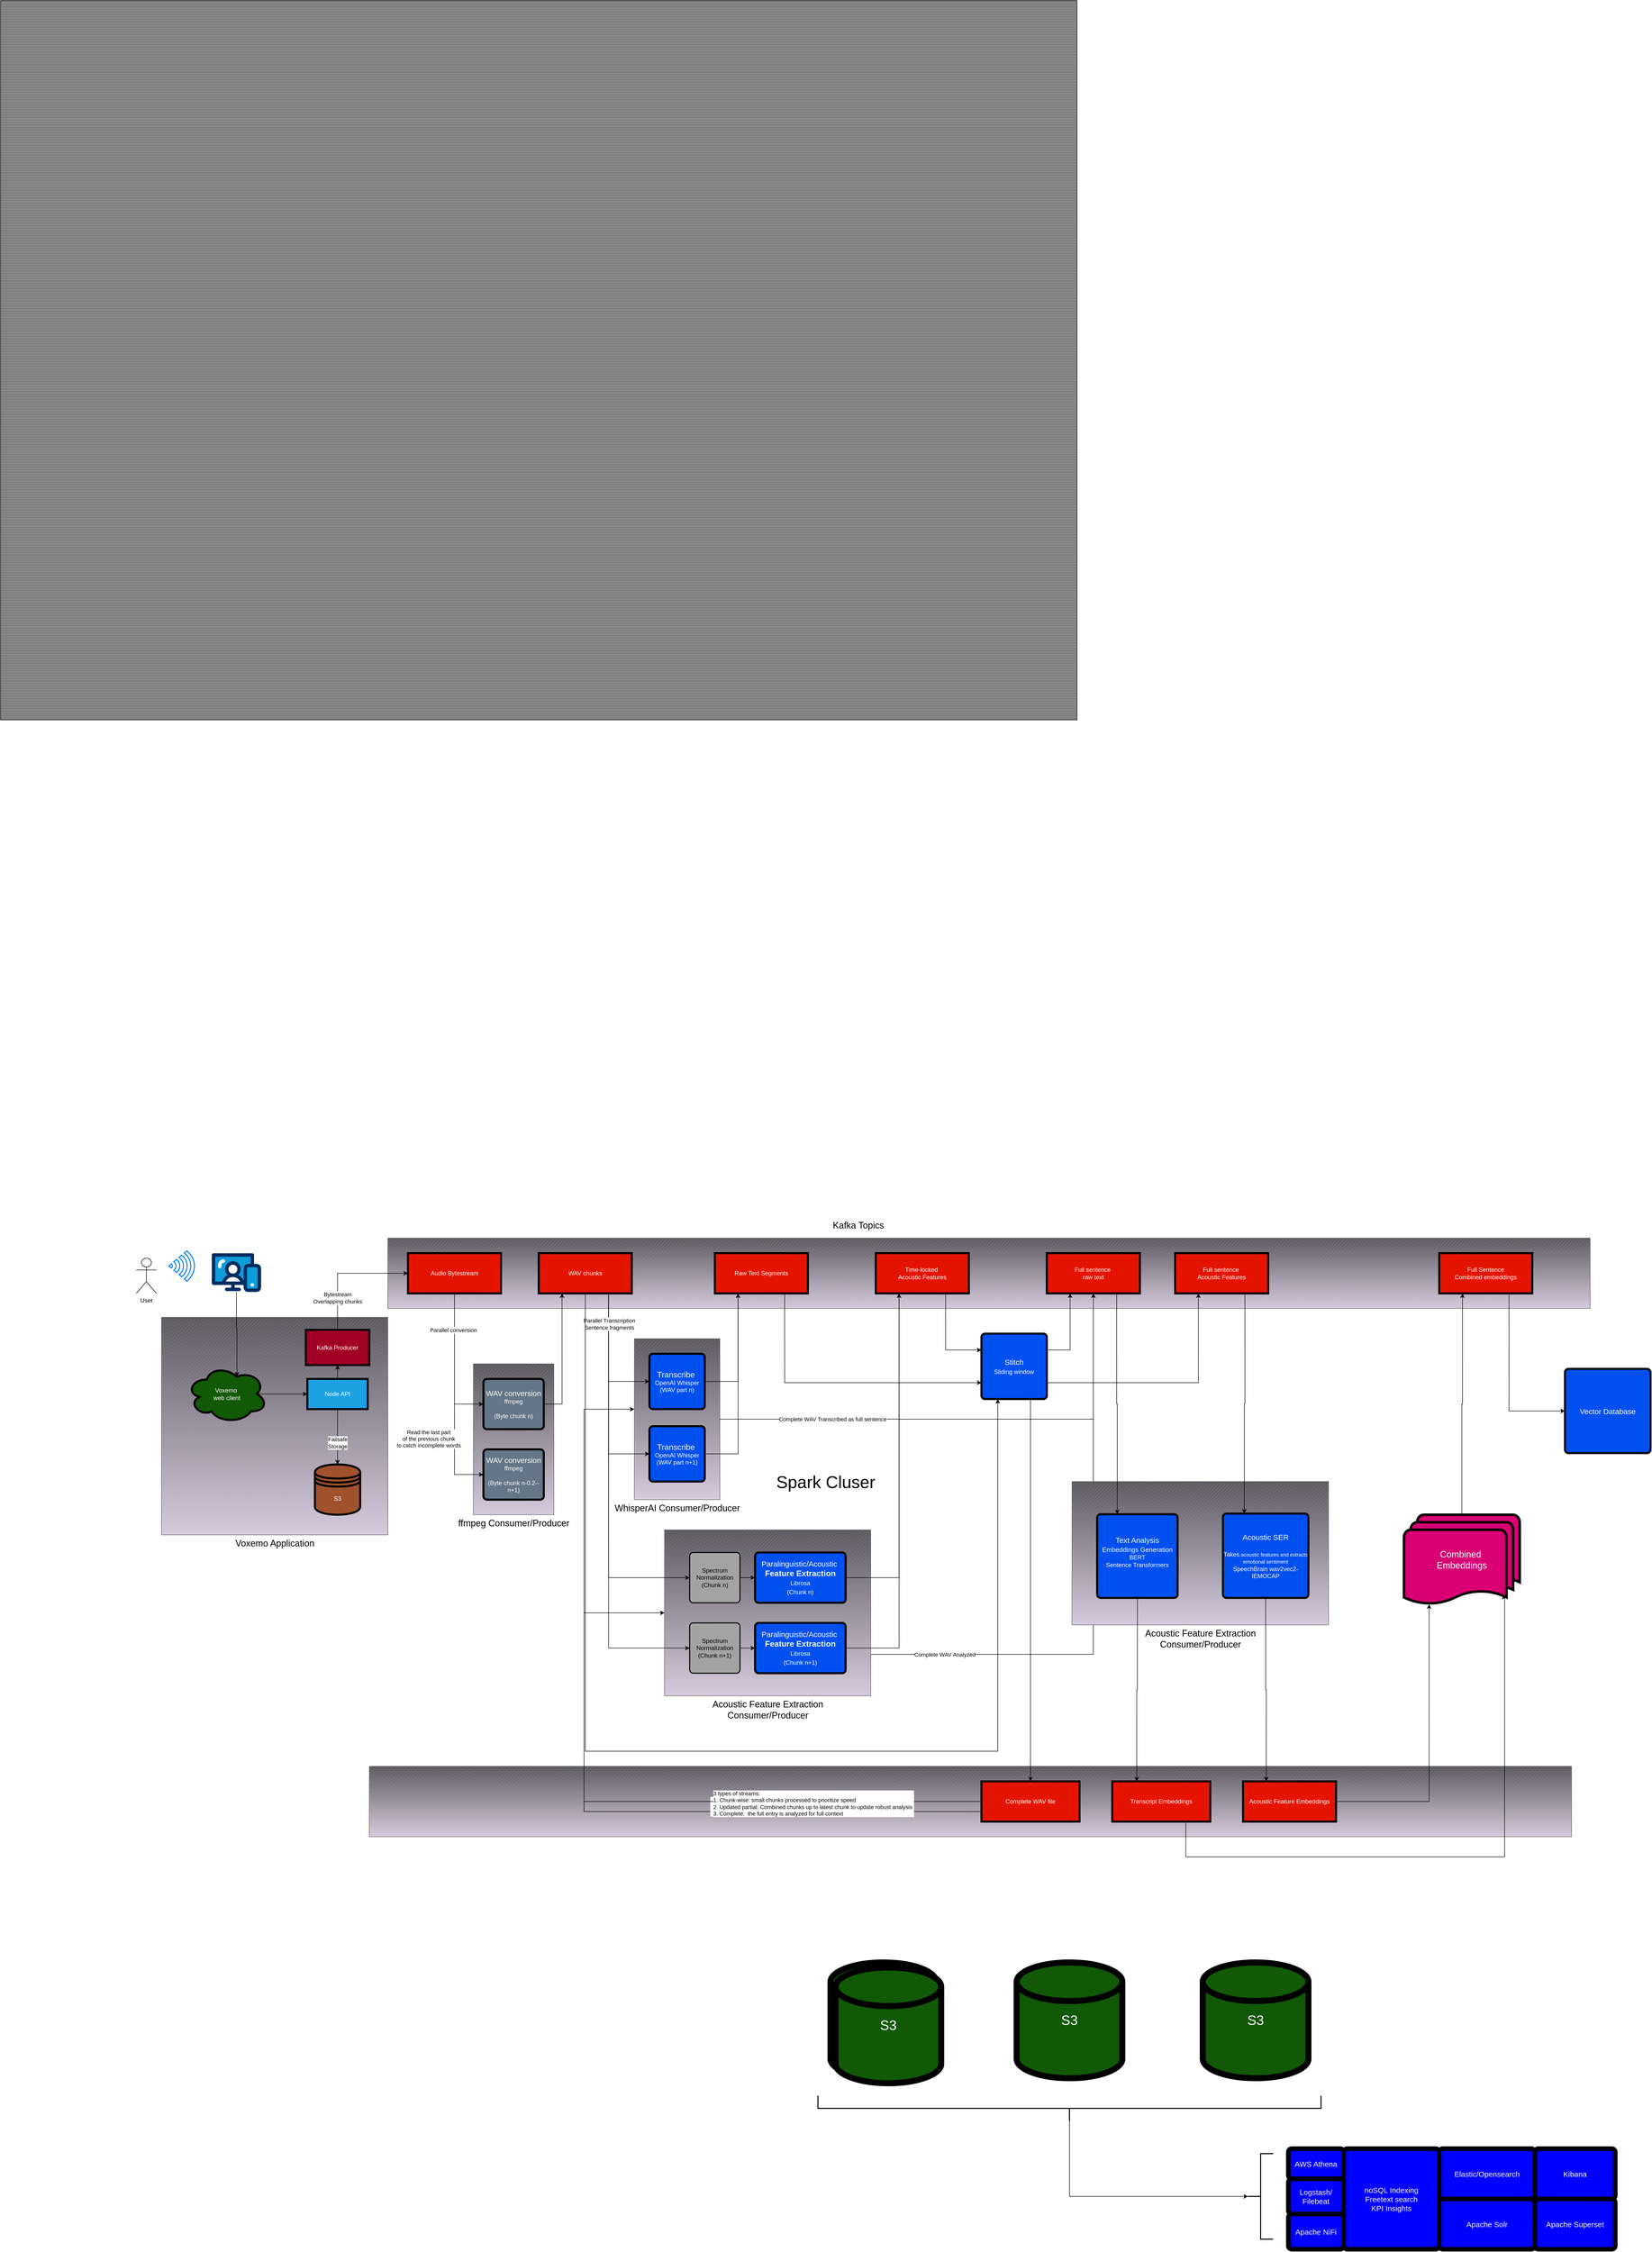 <mxfile version="24.7.7">
  <diagram name="Page-1" id="7Tb53v2nf2DUyBZa-c6o">
    <mxGraphModel dx="3130" dy="4836" grid="1" gridSize="10" guides="1" tooltips="1" connect="1" arrows="1" fold="1" page="1" pageScale="1" pageWidth="850" pageHeight="1100" math="0" shadow="0">
      <root>
        <mxCell id="0" />
        <mxCell id="1" parent="0" />
        <mxCell id="9S8Kf50l2ie6K4rebAup-151" value="" style="verticalLabelPosition=bottom;verticalAlign=top;html=1;shape=mxgraph.basic.patternFillRect;fillStyle=diag;step=5;fillStrokeWidth=0.2;fillStrokeColor=#dddddd;fillColor=#D5CADE;gradientColor=#5B585E;strokeColor=#666666;gradientDirection=north;" vertex="1" parent="1">
          <mxGeometry x="523.12" y="1090" width="2390" height="140" as="geometry" />
        </mxCell>
        <mxCell id="9S8Kf50l2ie6K4rebAup-149" style="edgeStyle=orthogonalEdgeStyle;rounded=0;orthogonalLoop=1;jettySize=auto;html=1;exitX=0.5;exitY=1;exitDx=0;exitDy=0;entryX=1;entryY=0.75;entryDx=0;entryDy=0;entryPerimeter=0;startArrow=classic;startFill=1;endArrow=none;endFill=0;" edge="1" parent="1" source="9S8Kf50l2ie6K4rebAup-108" target="9S8Kf50l2ie6K4rebAup-95">
          <mxGeometry relative="1" as="geometry" />
        </mxCell>
        <mxCell id="9S8Kf50l2ie6K4rebAup-150" value="Complete WAV Analyzed" style="edgeLabel;html=1;align=center;verticalAlign=middle;resizable=0;points=[];" vertex="1" connectable="0" parent="9S8Kf50l2ie6K4rebAup-149">
          <mxGeometry x="0.747" relative="1" as="geometry">
            <mxPoint as="offset" />
          </mxGeometry>
        </mxCell>
        <mxCell id="9S8Kf50l2ie6K4rebAup-129" value="&lt;font style=&quot;font-size: 18px;&quot;&gt;Voxemo Application&lt;/font&gt;" style="verticalLabelPosition=bottom;verticalAlign=top;html=1;shape=mxgraph.basic.patternFillRect;fillStyle=diag;step=5;fillStrokeWidth=0.2;fillStrokeColor=#dddddd;fillColor=#D5CADE;gradientColor=#5B585E;strokeColor=#666666;gradientDirection=north;" vertex="1" parent="1">
          <mxGeometry x="110" y="197.4" width="450" height="432.6" as="geometry" />
        </mxCell>
        <mxCell id="9S8Kf50l2ie6K4rebAup-118" value="&lt;font style=&quot;font-size: 18px;&quot;&gt;Acoustic Feature Extraction&lt;/font&gt;&lt;div style=&quot;font-size: 18px;&quot;&gt;&lt;font style=&quot;font-size: 18px;&quot;&gt;Consumer/Producer&lt;/font&gt;&lt;/div&gt;" style="verticalLabelPosition=bottom;verticalAlign=top;html=1;shape=mxgraph.basic.patternFillRect;fillStyle=diag;step=5;fillStrokeWidth=0.2;fillStrokeColor=#dddddd;fillColor=#D5CADE;gradientColor=#5B585E;strokeColor=#666666;gradientDirection=north;" vertex="1" parent="1">
          <mxGeometry x="1920" y="524" width="510" height="285" as="geometry" />
        </mxCell>
        <mxCell id="9S8Kf50l2ie6K4rebAup-104" value="&lt;font style=&quot;font-size: 18px;&quot;&gt;ffmpeg Consumer/Producer&lt;/font&gt;" style="verticalLabelPosition=bottom;verticalAlign=top;html=1;shape=mxgraph.basic.patternFillRect;fillStyle=diag;step=5;fillStrokeWidth=0.2;fillStrokeColor=#dddddd;fillColor=#D5CADE;gradientColor=#5B585E;strokeColor=#666666;gradientDirection=north;" vertex="1" parent="1">
          <mxGeometry x="730" y="290" width="160" height="300" as="geometry" />
        </mxCell>
        <mxCell id="9S8Kf50l2ie6K4rebAup-95" value="&lt;font style=&quot;font-size: 18px;&quot;&gt;Acoustic Feature Extraction&lt;/font&gt;&lt;div style=&quot;font-size: 18px;&quot;&gt;&lt;font style=&quot;font-size: 18px;&quot;&gt;Consumer/Producer&lt;/font&gt;&lt;/div&gt;" style="verticalLabelPosition=bottom;verticalAlign=top;html=1;shape=mxgraph.basic.patternFillRect;fillStyle=diag;step=5;fillStrokeWidth=0.2;fillStrokeColor=#dddddd;fillColor=#D5CADE;gradientColor=#5B585E;strokeColor=#666666;gradientDirection=north;" vertex="1" parent="1">
          <mxGeometry x="1110" y="620" width="410" height="330" as="geometry" />
        </mxCell>
        <mxCell id="9S8Kf50l2ie6K4rebAup-92" value="&lt;font style=&quot;font-size: 18px;&quot;&gt;WhisperAI Consumer/Producer&lt;/font&gt;" style="verticalLabelPosition=bottom;verticalAlign=top;html=1;shape=mxgraph.basic.patternFillRect;fillStyle=diag;step=5;fillStrokeWidth=0.2;fillStrokeColor=#dddddd;fillColor=#D5CADE;gradientColor=#5B585E;strokeColor=#666666;gradientDirection=north;" vertex="1" parent="1">
          <mxGeometry x="1050" y="240" width="170" height="320" as="geometry" />
        </mxCell>
        <mxCell id="9S8Kf50l2ie6K4rebAup-90" value="" style="verticalLabelPosition=bottom;verticalAlign=top;html=1;shape=mxgraph.basic.patternFillRect;fillStyle=diag;step=5;fillStrokeWidth=0.2;fillStrokeColor=#dddddd;fillColor=#D5CADE;gradientColor=#5B585E;strokeColor=#666666;gradientDirection=north;" vertex="1" parent="1">
          <mxGeometry x="560" y="40" width="2390" height="140" as="geometry" />
        </mxCell>
        <mxCell id="9S8Kf50l2ie6K4rebAup-51" value="" style="verticalLabelPosition=bottom;verticalAlign=top;html=1;shape=mxgraph.basic.patternFillRect;fillStyle=hor;step=5;fillStrokeWidth=0.2;fillStrokeColor=#dddddd;fillColor=#808080;" vertex="1" parent="1">
          <mxGeometry x="-210" y="-2420" width="2140" height="1430" as="geometry" />
        </mxCell>
        <mxCell id="9S8Kf50l2ie6K4rebAup-1" value="User" style="shape=umlActor;verticalLabelPosition=bottom;verticalAlign=top;html=1;outlineConnect=0;" vertex="1" parent="1">
          <mxGeometry x="60" y="80" width="40" height="70" as="geometry" />
        </mxCell>
        <mxCell id="9S8Kf50l2ie6K4rebAup-10" style="edgeStyle=orthogonalEdgeStyle;rounded=0;orthogonalLoop=1;jettySize=auto;html=1;exitX=0.875;exitY=0.5;exitDx=0;exitDy=0;exitPerimeter=0;entryX=0;entryY=0.5;entryDx=0;entryDy=0;" edge="1" parent="1" source="9S8Kf50l2ie6K4rebAup-2" target="9S8Kf50l2ie6K4rebAup-3">
          <mxGeometry relative="1" as="geometry" />
        </mxCell>
        <mxCell id="9S8Kf50l2ie6K4rebAup-2" value="Voxemo&amp;nbsp;&lt;div&gt;web client&lt;/div&gt;" style="ellipse;shape=cloud;whiteSpace=wrap;html=1;fillColor=#115906;strokeColor=#000000;fontColor=#ffffff;strokeWidth=4;" vertex="1" parent="1">
          <mxGeometry x="160" y="292.5" width="160" height="115" as="geometry" />
        </mxCell>
        <mxCell id="9S8Kf50l2ie6K4rebAup-30" style="edgeStyle=orthogonalEdgeStyle;rounded=0;orthogonalLoop=1;jettySize=auto;html=1;entryX=0.5;entryY=1;entryDx=0;entryDy=0;" edge="1" parent="1" source="9S8Kf50l2ie6K4rebAup-3" target="9S8Kf50l2ie6K4rebAup-27">
          <mxGeometry relative="1" as="geometry" />
        </mxCell>
        <mxCell id="9S8Kf50l2ie6K4rebAup-79" style="edgeStyle=orthogonalEdgeStyle;rounded=0;orthogonalLoop=1;jettySize=auto;html=1;exitX=0.5;exitY=1;exitDx=0;exitDy=0;entryX=0.5;entryY=0;entryDx=0;entryDy=0;" edge="1" parent="1" source="9S8Kf50l2ie6K4rebAup-3" target="9S8Kf50l2ie6K4rebAup-11">
          <mxGeometry relative="1" as="geometry" />
        </mxCell>
        <mxCell id="9S8Kf50l2ie6K4rebAup-80" value="Failsafe&lt;div&gt;Storage&lt;/div&gt;" style="edgeLabel;html=1;align=center;verticalAlign=middle;resizable=0;points=[];" vertex="1" connectable="0" parent="9S8Kf50l2ie6K4rebAup-79">
          <mxGeometry x="-0.208" relative="1" as="geometry">
            <mxPoint y="23" as="offset" />
          </mxGeometry>
        </mxCell>
        <mxCell id="9S8Kf50l2ie6K4rebAup-3" value="Node API" style="rounded=0;whiteSpace=wrap;html=1;fillColor=#1ba1e2;strokeColor=#000000;fontColor=#ffffff;strokeWidth=4;" vertex="1" parent="1">
          <mxGeometry x="400" y="320" width="120" height="60" as="geometry" />
        </mxCell>
        <mxCell id="9S8Kf50l2ie6K4rebAup-6" value="" style="html=1;verticalLabelPosition=bottom;align=center;labelBackgroundColor=#ffffff;verticalAlign=top;strokeWidth=2;strokeColor=#0080F0;shadow=0;dashed=0;shape=mxgraph.ios7.icons.wifi;pointerEvents=1;rotation=90;" vertex="1" parent="1">
          <mxGeometry x="120" y="70" width="60" height="51" as="geometry" />
        </mxCell>
        <mxCell id="9S8Kf50l2ie6K4rebAup-7" value="" style="verticalLabelPosition=bottom;aspect=fixed;html=1;shape=mxgraph.salesforce.web;" vertex="1" parent="1">
          <mxGeometry x="210" y="70" width="97.97" height="77.4" as="geometry" />
        </mxCell>
        <mxCell id="9S8Kf50l2ie6K4rebAup-9" style="edgeStyle=orthogonalEdgeStyle;rounded=0;orthogonalLoop=1;jettySize=auto;html=1;entryX=0.625;entryY=0.2;entryDx=0;entryDy=0;entryPerimeter=0;" edge="1" parent="1" source="9S8Kf50l2ie6K4rebAup-7" target="9S8Kf50l2ie6K4rebAup-2">
          <mxGeometry relative="1" as="geometry" />
        </mxCell>
        <mxCell id="9S8Kf50l2ie6K4rebAup-11" value="S3" style="shape=datastore;whiteSpace=wrap;html=1;fillColor=#a0522d;strokeColor=#000000;fontColor=#ffffff;strokeWidth=4;" vertex="1" parent="1">
          <mxGeometry x="414.99" y="490" width="90" height="100" as="geometry" />
        </mxCell>
        <mxCell id="9S8Kf50l2ie6K4rebAup-66" style="edgeStyle=orthogonalEdgeStyle;rounded=0;orthogonalLoop=1;jettySize=auto;html=1;exitX=1;exitY=0.5;exitDx=0;exitDy=0;entryX=0.25;entryY=1;entryDx=0;entryDy=0;" edge="1" parent="1" source="9S8Kf50l2ie6K4rebAup-12" target="9S8Kf50l2ie6K4rebAup-67">
          <mxGeometry relative="1" as="geometry" />
        </mxCell>
        <mxCell id="9S8Kf50l2ie6K4rebAup-12" value="&lt;div style=&quot;font-size: 15px;&quot;&gt;WAV conversion&lt;/div&gt;ffmpeg&lt;div&gt;&lt;br&gt;&lt;/div&gt;&lt;div&gt;(Byte chunk n)&lt;/div&gt;" style="rounded=1;whiteSpace=wrap;html=1;absoluteArcSize=1;arcSize=14;strokeWidth=4;fillColor=#647687;strokeColor=#000000;fontColor=#ffffff;" vertex="1" parent="1">
          <mxGeometry x="750" y="320" width="120" height="100" as="geometry" />
        </mxCell>
        <mxCell id="9S8Kf50l2ie6K4rebAup-72" style="edgeStyle=orthogonalEdgeStyle;rounded=0;orthogonalLoop=1;jettySize=auto;html=1;exitX=1;exitY=0.5;exitDx=0;exitDy=0;entryX=0.25;entryY=1;entryDx=0;entryDy=0;" edge="1" parent="1" source="9S8Kf50l2ie6K4rebAup-17" target="9S8Kf50l2ie6K4rebAup-71">
          <mxGeometry relative="1" as="geometry" />
        </mxCell>
        <mxCell id="9S8Kf50l2ie6K4rebAup-17" value="&lt;div&gt;&lt;font style=&quot;font-size: 16px;&quot;&gt;Transcribe&amp;nbsp;&lt;/font&gt;&lt;/div&gt;&lt;div&gt;OpenAI Whisper&lt;/div&gt;&lt;div&gt;(WAV part n)&lt;/div&gt;" style="rounded=1;whiteSpace=wrap;html=1;absoluteArcSize=1;arcSize=14;strokeWidth=4;fillColor=#0050ef;fontColor=#ffffff;strokeColor=#000000;" vertex="1" parent="1">
          <mxGeometry x="1080" y="270" width="110" height="110" as="geometry" />
        </mxCell>
        <mxCell id="9S8Kf50l2ie6K4rebAup-44" style="edgeStyle=orthogonalEdgeStyle;rounded=0;orthogonalLoop=1;jettySize=auto;html=1;exitX=0.5;exitY=0;exitDx=0;exitDy=0;entryX=0;entryY=0.5;entryDx=0;entryDy=0;" edge="1" parent="1" source="9S8Kf50l2ie6K4rebAup-27" target="9S8Kf50l2ie6K4rebAup-46">
          <mxGeometry relative="1" as="geometry">
            <mxPoint x="640" y="70" as="targetPoint" />
          </mxGeometry>
        </mxCell>
        <mxCell id="9S8Kf50l2ie6K4rebAup-99" value="Bytestream&lt;div&gt;Overlapping chunks&lt;/div&gt;" style="edgeLabel;html=1;align=center;verticalAlign=middle;resizable=0;points=[];" vertex="1" connectable="0" parent="9S8Kf50l2ie6K4rebAup-44">
          <mxGeometry x="-0.391" y="2" relative="1" as="geometry">
            <mxPoint x="2" y="13" as="offset" />
          </mxGeometry>
        </mxCell>
        <mxCell id="9S8Kf50l2ie6K4rebAup-27" value="Kafka Producer" style="rounded=0;whiteSpace=wrap;html=1;fillColor=#a20025;strokeColor=#000000;fontColor=#ffffff;strokeWidth=4;" vertex="1" parent="1">
          <mxGeometry x="396.87" y="222.5" width="126.25" height="70" as="geometry" />
        </mxCell>
        <mxCell id="9S8Kf50l2ie6K4rebAup-87" style="edgeStyle=orthogonalEdgeStyle;rounded=0;orthogonalLoop=1;jettySize=auto;html=1;exitX=1;exitY=0.5;exitDx=0;exitDy=0;entryX=0.25;entryY=1;entryDx=0;entryDy=0;" edge="1" parent="1" source="9S8Kf50l2ie6K4rebAup-32" target="9S8Kf50l2ie6K4rebAup-88">
          <mxGeometry relative="1" as="geometry">
            <mxPoint x="1540" y="180" as="targetPoint" />
          </mxGeometry>
        </mxCell>
        <mxCell id="9S8Kf50l2ie6K4rebAup-32" value="&lt;font style=&quot;font-size: 15px;&quot;&gt;Paralinguistic/Acoustic&amp;nbsp;&lt;/font&gt;&lt;div&gt;&lt;font style=&quot;font-size: 16px;&quot;&gt;&lt;b&gt;Feature Extraction&lt;/b&gt;&lt;/font&gt;&lt;/div&gt;&lt;div style=&quot;font-size: 15px;&quot;&gt;&lt;font style=&quot;font-size: 12px;&quot;&gt;Librosa&lt;/font&gt;&lt;/div&gt;&lt;div style=&quot;font-size: 15px;&quot;&gt;&lt;font style=&quot;font-size: 12px;&quot;&gt;(Chunk n)&lt;/font&gt;&lt;/div&gt;" style="rounded=1;whiteSpace=wrap;html=1;absoluteArcSize=1;arcSize=14;strokeWidth=4;fillColor=#0050ef;fontColor=#ffffff;strokeColor=#000000;" vertex="1" parent="1">
          <mxGeometry x="1290" y="665" width="180" height="100" as="geometry" />
        </mxCell>
        <mxCell id="9S8Kf50l2ie6K4rebAup-65" style="edgeStyle=orthogonalEdgeStyle;rounded=0;orthogonalLoop=1;jettySize=auto;html=1;exitX=0.5;exitY=1;exitDx=0;exitDy=0;entryX=0;entryY=0.5;entryDx=0;entryDy=0;" edge="1" parent="1" source="9S8Kf50l2ie6K4rebAup-46" target="9S8Kf50l2ie6K4rebAup-12">
          <mxGeometry relative="1" as="geometry" />
        </mxCell>
        <mxCell id="9S8Kf50l2ie6K4rebAup-101" style="edgeStyle=orthogonalEdgeStyle;rounded=0;orthogonalLoop=1;jettySize=auto;html=1;exitX=0.5;exitY=1;exitDx=0;exitDy=0;entryX=0;entryY=0.5;entryDx=0;entryDy=0;" edge="1" parent="1" source="9S8Kf50l2ie6K4rebAup-46" target="9S8Kf50l2ie6K4rebAup-100">
          <mxGeometry relative="1" as="geometry" />
        </mxCell>
        <mxCell id="9S8Kf50l2ie6K4rebAup-102" value="Read the last part&lt;div&gt;of the previous chunk&lt;/div&gt;&lt;div&gt;to catch incomplete words&lt;/div&gt;" style="edgeLabel;html=1;align=center;verticalAlign=middle;resizable=0;points=[];" vertex="1" connectable="0" parent="9S8Kf50l2ie6K4rebAup-101">
          <mxGeometry x="0.376" y="4" relative="1" as="geometry">
            <mxPoint x="-56" y="2" as="offset" />
          </mxGeometry>
        </mxCell>
        <mxCell id="9S8Kf50l2ie6K4rebAup-130" value="Parallel conversion" style="edgeLabel;html=1;align=center;verticalAlign=middle;resizable=0;points=[];" vertex="1" connectable="0" parent="9S8Kf50l2ie6K4rebAup-101">
          <mxGeometry x="-0.65" y="-3" relative="1" as="geometry">
            <mxPoint as="offset" />
          </mxGeometry>
        </mxCell>
        <mxCell id="9S8Kf50l2ie6K4rebAup-46" value="Audio Bytestream" style="whiteSpace=wrap;html=1;align=center;fillColor=#e51400;strokeColor=#000000;fontColor=#ffffff;strokeWidth=4;" vertex="1" parent="1">
          <mxGeometry x="600" y="70.0" width="185" height="80" as="geometry" />
        </mxCell>
        <mxCell id="9S8Kf50l2ie6K4rebAup-58" style="edgeStyle=orthogonalEdgeStyle;rounded=0;orthogonalLoop=1;jettySize=auto;html=1;exitX=1;exitY=0.5;exitDx=0;exitDy=0;entryX=0;entryY=0.5;entryDx=0;entryDy=0;" edge="1" parent="1" source="9S8Kf50l2ie6K4rebAup-56" target="9S8Kf50l2ie6K4rebAup-32">
          <mxGeometry relative="1" as="geometry" />
        </mxCell>
        <mxCell id="9S8Kf50l2ie6K4rebAup-56" value="Spectrum&lt;div&gt;Normalization&lt;div&gt;(Chunk n)&lt;/div&gt;&lt;/div&gt;" style="rounded=1;whiteSpace=wrap;html=1;absoluteArcSize=1;arcSize=14;strokeWidth=2;fillColor=#A3A3A3;" vertex="1" parent="1">
          <mxGeometry x="1160" y="665" width="100" height="100" as="geometry" />
        </mxCell>
        <mxCell id="9S8Kf50l2ie6K4rebAup-70" style="edgeStyle=orthogonalEdgeStyle;rounded=0;orthogonalLoop=1;jettySize=auto;html=1;exitX=0.75;exitY=1;exitDx=0;exitDy=0;entryX=0;entryY=0.5;entryDx=0;entryDy=0;" edge="1" parent="1" source="9S8Kf50l2ie6K4rebAup-67" target="9S8Kf50l2ie6K4rebAup-17">
          <mxGeometry relative="1" as="geometry" />
        </mxCell>
        <mxCell id="9S8Kf50l2ie6K4rebAup-76" style="edgeStyle=orthogonalEdgeStyle;rounded=0;orthogonalLoop=1;jettySize=auto;html=1;exitX=0.75;exitY=1;exitDx=0;exitDy=0;entryX=0;entryY=0.5;entryDx=0;entryDy=0;" edge="1" parent="1" source="9S8Kf50l2ie6K4rebAup-67" target="9S8Kf50l2ie6K4rebAup-74">
          <mxGeometry relative="1" as="geometry" />
        </mxCell>
        <mxCell id="9S8Kf50l2ie6K4rebAup-82" style="edgeStyle=orthogonalEdgeStyle;rounded=0;orthogonalLoop=1;jettySize=auto;html=1;exitX=0.75;exitY=1;exitDx=0;exitDy=0;entryX=0;entryY=0.5;entryDx=0;entryDy=0;" edge="1" parent="1" source="9S8Kf50l2ie6K4rebAup-67" target="9S8Kf50l2ie6K4rebAup-56">
          <mxGeometry relative="1" as="geometry" />
        </mxCell>
        <mxCell id="9S8Kf50l2ie6K4rebAup-86" style="edgeStyle=orthogonalEdgeStyle;rounded=0;orthogonalLoop=1;jettySize=auto;html=1;exitX=0.75;exitY=1;exitDx=0;exitDy=0;entryX=0;entryY=0.5;entryDx=0;entryDy=0;" edge="1" parent="1" source="9S8Kf50l2ie6K4rebAup-67" target="9S8Kf50l2ie6K4rebAup-85">
          <mxGeometry relative="1" as="geometry" />
        </mxCell>
        <mxCell id="9S8Kf50l2ie6K4rebAup-103" value="Parallel Transcription&lt;div&gt;Sentence fragments&lt;/div&gt;" style="edgeLabel;html=1;align=center;verticalAlign=middle;resizable=0;points=[];" vertex="1" connectable="0" parent="9S8Kf50l2ie6K4rebAup-86">
          <mxGeometry x="-0.803" y="-1" relative="1" as="geometry">
            <mxPoint x="2" y="-25" as="offset" />
          </mxGeometry>
        </mxCell>
        <mxCell id="9S8Kf50l2ie6K4rebAup-139" style="edgeStyle=orthogonalEdgeStyle;rounded=0;orthogonalLoop=1;jettySize=auto;html=1;entryX=0.25;entryY=1;entryDx=0;entryDy=0;" edge="1" parent="1" source="9S8Kf50l2ie6K4rebAup-67" target="9S8Kf50l2ie6K4rebAup-105">
          <mxGeometry relative="1" as="geometry">
            <Array as="points">
              <mxPoint x="953" y="1060" />
              <mxPoint x="1773" y="1060" />
            </Array>
          </mxGeometry>
        </mxCell>
        <mxCell id="9S8Kf50l2ie6K4rebAup-67" value="WAV chunks" style="whiteSpace=wrap;html=1;align=center;fillColor=#e51400;strokeColor=#000000;fontColor=#ffffff;strokeWidth=4;" vertex="1" parent="1">
          <mxGeometry x="860" y="70.0" width="185" height="80" as="geometry" />
        </mxCell>
        <mxCell id="9S8Kf50l2ie6K4rebAup-106" style="edgeStyle=orthogonalEdgeStyle;rounded=0;orthogonalLoop=1;jettySize=auto;html=1;exitX=0.75;exitY=1;exitDx=0;exitDy=0;entryX=0;entryY=0.75;entryDx=0;entryDy=0;" edge="1" parent="1" source="9S8Kf50l2ie6K4rebAup-71" target="9S8Kf50l2ie6K4rebAup-105">
          <mxGeometry relative="1" as="geometry" />
        </mxCell>
        <mxCell id="9S8Kf50l2ie6K4rebAup-71" value="Raw Text Segments" style="whiteSpace=wrap;html=1;align=center;fillColor=#e51400;strokeColor=#000000;fontColor=#ffffff;strokeWidth=4;" vertex="1" parent="1">
          <mxGeometry x="1210" y="70.0" width="185" height="80" as="geometry" />
        </mxCell>
        <mxCell id="9S8Kf50l2ie6K4rebAup-78" style="edgeStyle=orthogonalEdgeStyle;rounded=0;orthogonalLoop=1;jettySize=auto;html=1;exitX=1;exitY=0.5;exitDx=0;exitDy=0;entryX=0.25;entryY=1;entryDx=0;entryDy=0;" edge="1" parent="1" source="9S8Kf50l2ie6K4rebAup-74" target="9S8Kf50l2ie6K4rebAup-71">
          <mxGeometry relative="1" as="geometry" />
        </mxCell>
        <mxCell id="9S8Kf50l2ie6K4rebAup-74" value="&lt;div&gt;&lt;font style=&quot;font-size: 16px;&quot;&gt;Transcribe&amp;nbsp;&lt;/font&gt;&lt;/div&gt;&lt;div&gt;OpenAI Whisper&lt;/div&gt;&lt;div&gt;(WAV part n+1)&lt;/div&gt;" style="rounded=1;whiteSpace=wrap;html=1;absoluteArcSize=1;arcSize=14;strokeWidth=4;fillColor=#0050ef;fontColor=#ffffff;strokeColor=#000000;" vertex="1" parent="1">
          <mxGeometry x="1080" y="414" width="110" height="110" as="geometry" />
        </mxCell>
        <mxCell id="9S8Kf50l2ie6K4rebAup-89" style="edgeStyle=orthogonalEdgeStyle;rounded=0;orthogonalLoop=1;jettySize=auto;html=1;exitX=1;exitY=0.5;exitDx=0;exitDy=0;entryX=0.25;entryY=1;entryDx=0;entryDy=0;" edge="1" parent="1" source="9S8Kf50l2ie6K4rebAup-83" target="9S8Kf50l2ie6K4rebAup-88">
          <mxGeometry relative="1" as="geometry" />
        </mxCell>
        <mxCell id="9S8Kf50l2ie6K4rebAup-83" value="&lt;font style=&quot;font-size: 15px;&quot;&gt;Paralinguistic/Acoustic&amp;nbsp;&lt;/font&gt;&lt;div&gt;&lt;font style=&quot;font-size: 16px;&quot;&gt;&lt;b&gt;Feature Extraction&lt;/b&gt;&lt;/font&gt;&lt;/div&gt;&lt;div style=&quot;font-size: 15px;&quot;&gt;&lt;font style=&quot;font-size: 12px;&quot;&gt;Librosa&lt;/font&gt;&lt;/div&gt;&lt;div style=&quot;font-size: 15px;&quot;&gt;&lt;font style=&quot;font-size: 12px;&quot;&gt;(Chunk n+1)&lt;/font&gt;&lt;/div&gt;" style="rounded=1;whiteSpace=wrap;html=1;absoluteArcSize=1;arcSize=14;strokeWidth=4;fillColor=#0050ef;fontColor=#ffffff;strokeColor=#000000;" vertex="1" parent="1">
          <mxGeometry x="1290" y="805" width="180" height="100" as="geometry" />
        </mxCell>
        <mxCell id="9S8Kf50l2ie6K4rebAup-84" style="edgeStyle=orthogonalEdgeStyle;rounded=0;orthogonalLoop=1;jettySize=auto;html=1;exitX=1;exitY=0.5;exitDx=0;exitDy=0;entryX=0;entryY=0.5;entryDx=0;entryDy=0;" edge="1" parent="1" source="9S8Kf50l2ie6K4rebAup-85" target="9S8Kf50l2ie6K4rebAup-83">
          <mxGeometry relative="1" as="geometry" />
        </mxCell>
        <mxCell id="9S8Kf50l2ie6K4rebAup-85" value="Spectrum Normalization&lt;div&gt;(Chunk n+1)&lt;/div&gt;" style="rounded=1;whiteSpace=wrap;html=1;absoluteArcSize=1;arcSize=14;strokeWidth=2;fillColor=#A3A3A3;" vertex="1" parent="1">
          <mxGeometry x="1160" y="805" width="100" height="100" as="geometry" />
        </mxCell>
        <mxCell id="9S8Kf50l2ie6K4rebAup-107" style="edgeStyle=orthogonalEdgeStyle;rounded=0;orthogonalLoop=1;jettySize=auto;html=1;exitX=0.75;exitY=1;exitDx=0;exitDy=0;entryX=0;entryY=0.25;entryDx=0;entryDy=0;" edge="1" parent="1" source="9S8Kf50l2ie6K4rebAup-88" target="9S8Kf50l2ie6K4rebAup-105">
          <mxGeometry relative="1" as="geometry" />
        </mxCell>
        <mxCell id="9S8Kf50l2ie6K4rebAup-88" value="Time-locked&amp;nbsp;&lt;div&gt;Acoustic Features&lt;/div&gt;" style="whiteSpace=wrap;html=1;align=center;fillColor=#e51400;strokeColor=#000000;fontColor=#ffffff;strokeWidth=4;" vertex="1" parent="1">
          <mxGeometry x="1530" y="70.0" width="185" height="80" as="geometry" />
        </mxCell>
        <mxCell id="9S8Kf50l2ie6K4rebAup-91" value="&lt;font style=&quot;font-size: 18px;&quot;&gt;Kafka Topics&lt;/font&gt;" style="text;html=1;align=center;verticalAlign=middle;resizable=0;points=[];autosize=1;strokeColor=none;fillColor=none;" vertex="1" parent="1">
          <mxGeometry x="1430" width="130" height="30" as="geometry" />
        </mxCell>
        <mxCell id="9S8Kf50l2ie6K4rebAup-100" value="&lt;div style=&quot;font-size: 15px;&quot;&gt;WAV conversion&lt;/div&gt;ffmpeg&lt;div&gt;&lt;br&gt;&lt;/div&gt;&lt;div&gt;(Byte chunk n-0.2--n+1)&lt;/div&gt;" style="rounded=1;whiteSpace=wrap;html=1;absoluteArcSize=1;arcSize=14;strokeWidth=4;fillColor=#647687;strokeColor=#000000;fontColor=#ffffff;" vertex="1" parent="1">
          <mxGeometry x="750" y="460" width="120" height="100" as="geometry" />
        </mxCell>
        <mxCell id="9S8Kf50l2ie6K4rebAup-109" style="edgeStyle=orthogonalEdgeStyle;rounded=0;orthogonalLoop=1;jettySize=auto;html=1;exitX=1;exitY=0.25;exitDx=0;exitDy=0;entryX=0.25;entryY=1;entryDx=0;entryDy=0;" edge="1" parent="1" source="9S8Kf50l2ie6K4rebAup-105" target="9S8Kf50l2ie6K4rebAup-108">
          <mxGeometry relative="1" as="geometry" />
        </mxCell>
        <mxCell id="9S8Kf50l2ie6K4rebAup-111" style="edgeStyle=orthogonalEdgeStyle;rounded=0;orthogonalLoop=1;jettySize=auto;html=1;exitX=1;exitY=0.75;exitDx=0;exitDy=0;entryX=0.25;entryY=1;entryDx=0;entryDy=0;" edge="1" parent="1" source="9S8Kf50l2ie6K4rebAup-105" target="9S8Kf50l2ie6K4rebAup-110">
          <mxGeometry relative="1" as="geometry" />
        </mxCell>
        <mxCell id="9S8Kf50l2ie6K4rebAup-141" style="edgeStyle=orthogonalEdgeStyle;rounded=0;orthogonalLoop=1;jettySize=auto;html=1;exitX=0.75;exitY=1;exitDx=0;exitDy=0;entryX=0.5;entryY=0;entryDx=0;entryDy=0;" edge="1" parent="1" source="9S8Kf50l2ie6K4rebAup-105" target="9S8Kf50l2ie6K4rebAup-140">
          <mxGeometry relative="1" as="geometry" />
        </mxCell>
        <mxCell id="9S8Kf50l2ie6K4rebAup-105" value="&lt;div style=&quot;font-size: 15px;&quot;&gt;&lt;font style=&quot;font-size: 15px;&quot;&gt;Stitch&lt;/font&gt;&lt;/div&gt;&lt;div style=&quot;font-size: 15px;&quot;&gt;&lt;font style=&quot;font-size: 12px;&quot;&gt;Sliding window&lt;/font&gt;&lt;/div&gt;" style="rounded=1;whiteSpace=wrap;html=1;absoluteArcSize=1;arcSize=14;strokeWidth=4;fillColor=#0050ef;fontColor=#ffffff;strokeColor=#000000;" vertex="1" parent="1">
          <mxGeometry x="1740" y="230" width="130" height="130" as="geometry" />
        </mxCell>
        <mxCell id="9S8Kf50l2ie6K4rebAup-113" style="edgeStyle=orthogonalEdgeStyle;rounded=0;orthogonalLoop=1;jettySize=auto;html=1;exitX=0.75;exitY=1;exitDx=0;exitDy=0;entryX=0.25;entryY=0;entryDx=0;entryDy=0;" edge="1" parent="1" source="9S8Kf50l2ie6K4rebAup-108" target="9S8Kf50l2ie6K4rebAup-112">
          <mxGeometry relative="1" as="geometry" />
        </mxCell>
        <mxCell id="9S8Kf50l2ie6K4rebAup-108" value="Full sentence&amp;nbsp;&lt;div&gt;raw text&lt;/div&gt;" style="whiteSpace=wrap;html=1;align=center;fillColor=#e51400;strokeColor=#000000;fontColor=#ffffff;strokeWidth=4;" vertex="1" parent="1">
          <mxGeometry x="1870" y="70.0" width="185" height="80" as="geometry" />
        </mxCell>
        <mxCell id="9S8Kf50l2ie6K4rebAup-115" style="edgeStyle=orthogonalEdgeStyle;rounded=0;orthogonalLoop=1;jettySize=auto;html=1;exitX=0.75;exitY=1;exitDx=0;exitDy=0;entryX=0.25;entryY=0;entryDx=0;entryDy=0;" edge="1" parent="1" source="9S8Kf50l2ie6K4rebAup-110" target="9S8Kf50l2ie6K4rebAup-114">
          <mxGeometry relative="1" as="geometry" />
        </mxCell>
        <mxCell id="9S8Kf50l2ie6K4rebAup-110" value="Full sentence&amp;nbsp;&lt;div&gt;Acoustic Features&lt;/div&gt;" style="whiteSpace=wrap;html=1;align=center;fillColor=#e51400;strokeColor=#000000;fontColor=#ffffff;strokeWidth=4;" vertex="1" parent="1">
          <mxGeometry x="2125" y="70.0" width="185" height="80" as="geometry" />
        </mxCell>
        <mxCell id="9S8Kf50l2ie6K4rebAup-127" style="edgeStyle=orthogonalEdgeStyle;rounded=0;orthogonalLoop=1;jettySize=auto;html=1;exitX=0.5;exitY=1;exitDx=0;exitDy=0;entryX=0.25;entryY=0;entryDx=0;entryDy=0;" edge="1" parent="1" source="9S8Kf50l2ie6K4rebAup-112" target="9S8Kf50l2ie6K4rebAup-125">
          <mxGeometry relative="1" as="geometry" />
        </mxCell>
        <mxCell id="9S8Kf50l2ie6K4rebAup-112" value="&lt;div&gt;&lt;font style=&quot;font-size: 15px;&quot;&gt;Text Analysis&lt;/font&gt;&lt;/div&gt;&lt;div&gt;&lt;font style=&quot;font-size: 15px;&quot;&gt;&lt;span style=&quot;font-size: 13px;&quot;&gt;Embeddings Generation&lt;/span&gt;&lt;br&gt;&lt;/font&gt;&lt;/div&gt;&lt;div style=&quot;font-size: 11px;&quot;&gt;&lt;font style=&quot;font-size: 12px;&quot;&gt;BERT&lt;/font&gt;&lt;/div&gt;&lt;div style=&quot;font-size: 11px;&quot;&gt;&lt;font style=&quot;font-size: 12px;&quot;&gt;Sentence Transformers&lt;/font&gt;&lt;/div&gt;&lt;div style=&quot;font-size: 13px;&quot;&gt;&lt;br&gt;&lt;/div&gt;" style="rounded=1;whiteSpace=wrap;html=1;absoluteArcSize=1;arcSize=14;strokeWidth=4;fillColor=#0050ef;fontColor=#ffffff;strokeColor=#000000;" vertex="1" parent="1">
          <mxGeometry x="1970" y="589" width="160" height="166.25" as="geometry" />
        </mxCell>
        <mxCell id="9S8Kf50l2ie6K4rebAup-128" style="edgeStyle=orthogonalEdgeStyle;rounded=0;orthogonalLoop=1;jettySize=auto;html=1;exitX=0.5;exitY=1;exitDx=0;exitDy=0;entryX=0.25;entryY=0;entryDx=0;entryDy=0;" edge="1" parent="1" source="9S8Kf50l2ie6K4rebAup-114" target="9S8Kf50l2ie6K4rebAup-126">
          <mxGeometry relative="1" as="geometry" />
        </mxCell>
        <mxCell id="9S8Kf50l2ie6K4rebAup-114" value="&lt;div style=&quot;font-size: 15px;&quot;&gt;&lt;font style=&quot;font-size: 15px;&quot;&gt;Acoustic SER&lt;/font&gt;&lt;/div&gt;&lt;div style=&quot;font-size: 15px;&quot;&gt;&lt;br&gt;&lt;/div&gt;&lt;div style=&quot;&quot;&gt;Takes&lt;font size=&quot;1&quot;&gt;&amp;nbsp;acoustic features and extracts emotional sentiment&lt;/font&gt;&lt;/div&gt;&lt;div&gt;SpeechBrain wav2vec2-IEMOCAP&lt;/div&gt;" style="rounded=1;whiteSpace=wrap;html=1;absoluteArcSize=1;arcSize=14;strokeWidth=4;fillColor=#0050ef;fontColor=#ffffff;strokeColor=#000000;" vertex="1" parent="1">
          <mxGeometry x="2220" y="587.75" width="170" height="167.5" as="geometry" />
        </mxCell>
        <mxCell id="9S8Kf50l2ie6K4rebAup-125" value="Transcript Embeddings" style="whiteSpace=wrap;html=1;align=center;fillColor=#e51400;strokeColor=#000000;fontColor=#ffffff;strokeWidth=4;" vertex="1" parent="1">
          <mxGeometry x="2000" y="1120" width="195" height="80" as="geometry" />
        </mxCell>
        <mxCell id="9S8Kf50l2ie6K4rebAup-126" value="Acoustic Feature Embeddings" style="whiteSpace=wrap;html=1;align=center;fillColor=#e51400;strokeColor=#000000;fontColor=#ffffff;strokeWidth=4;" vertex="1" parent="1">
          <mxGeometry x="2260" y="1120" width="185" height="80" as="geometry" />
        </mxCell>
        <mxCell id="9S8Kf50l2ie6K4rebAup-136" style="edgeStyle=orthogonalEdgeStyle;rounded=0;orthogonalLoop=1;jettySize=auto;html=1;exitX=0.5;exitY=0;exitDx=0;exitDy=0;exitPerimeter=0;entryX=0.25;entryY=1;entryDx=0;entryDy=0;" edge="1" parent="1" source="9S8Kf50l2ie6K4rebAup-131" target="9S8Kf50l2ie6K4rebAup-135">
          <mxGeometry relative="1" as="geometry" />
        </mxCell>
        <mxCell id="9S8Kf50l2ie6K4rebAup-131" value="&lt;font style=&quot;font-size: 18px;&quot;&gt;Combined&amp;nbsp;&lt;/font&gt;&lt;div&gt;&lt;font style=&quot;font-size: 18px;&quot;&gt;Embeddings&lt;/font&gt;&lt;/div&gt;" style="strokeWidth=5;html=1;shape=mxgraph.flowchart.multi-document;whiteSpace=wrap;fillColor=#d80073;fontColor=#ffffff;strokeColor=#000000;" vertex="1" parent="1">
          <mxGeometry x="2580" y="590" width="230" height="180" as="geometry" />
        </mxCell>
        <mxCell id="9S8Kf50l2ie6K4rebAup-132" style="edgeStyle=orthogonalEdgeStyle;rounded=0;orthogonalLoop=1;jettySize=auto;html=1;exitX=1;exitY=0.5;exitDx=0;exitDy=0;entryX=0.217;entryY=0.989;entryDx=0;entryDy=0;entryPerimeter=0;" edge="1" parent="1" source="9S8Kf50l2ie6K4rebAup-126" target="9S8Kf50l2ie6K4rebAup-131">
          <mxGeometry relative="1" as="geometry" />
        </mxCell>
        <mxCell id="9S8Kf50l2ie6K4rebAup-133" style="edgeStyle=orthogonalEdgeStyle;rounded=0;orthogonalLoop=1;jettySize=auto;html=1;exitX=0.75;exitY=1;exitDx=0;exitDy=0;entryX=0.885;entryY=0.91;entryDx=0;entryDy=0;entryPerimeter=0;" edge="1" parent="1" source="9S8Kf50l2ie6K4rebAup-125" target="9S8Kf50l2ie6K4rebAup-131">
          <mxGeometry relative="1" as="geometry">
            <Array as="points">
              <mxPoint x="2146" y="1270" />
              <mxPoint x="2780" y="1270" />
              <mxPoint x="2780" y="754" />
            </Array>
          </mxGeometry>
        </mxCell>
        <mxCell id="9S8Kf50l2ie6K4rebAup-138" style="edgeStyle=orthogonalEdgeStyle;rounded=0;orthogonalLoop=1;jettySize=auto;html=1;exitX=0.75;exitY=1;exitDx=0;exitDy=0;entryX=0;entryY=0.5;entryDx=0;entryDy=0;" edge="1" parent="1" source="9S8Kf50l2ie6K4rebAup-135" target="9S8Kf50l2ie6K4rebAup-137">
          <mxGeometry relative="1" as="geometry" />
        </mxCell>
        <mxCell id="9S8Kf50l2ie6K4rebAup-135" value="Full Sentence&lt;div&gt;Combined embeddings&lt;/div&gt;" style="whiteSpace=wrap;html=1;align=center;fillColor=#e51400;strokeColor=#000000;fontColor=#ffffff;strokeWidth=4;" vertex="1" parent="1">
          <mxGeometry x="2650" y="70" width="185" height="80" as="geometry" />
        </mxCell>
        <mxCell id="9S8Kf50l2ie6K4rebAup-137" value="&lt;div style=&quot;font-size: 15px;&quot;&gt;Vector Database&lt;/div&gt;" style="rounded=1;whiteSpace=wrap;html=1;absoluteArcSize=1;arcSize=14;strokeWidth=4;fillColor=#0050ef;fontColor=#ffffff;strokeColor=#000000;" vertex="1" parent="1">
          <mxGeometry x="2900" y="300" width="170" height="167.5" as="geometry" />
        </mxCell>
        <mxCell id="9S8Kf50l2ie6K4rebAup-140" value="Complete WAV file" style="whiteSpace=wrap;html=1;align=center;fillColor=#e51400;strokeColor=#000000;fontColor=#ffffff;strokeWidth=4;" vertex="1" parent="1">
          <mxGeometry x="1740" y="1120" width="195" height="80" as="geometry" />
        </mxCell>
        <mxCell id="9S8Kf50l2ie6K4rebAup-144" style="edgeStyle=orthogonalEdgeStyle;rounded=0;orthogonalLoop=1;jettySize=auto;html=1;exitX=0;exitY=0.75;exitDx=0;exitDy=0;entryX=0;entryY=0.438;entryDx=0;entryDy=0;entryPerimeter=0;" edge="1" parent="1" source="9S8Kf50l2ie6K4rebAup-140" target="9S8Kf50l2ie6K4rebAup-92">
          <mxGeometry relative="1" as="geometry">
            <Array as="points">
              <mxPoint x="950" y="1180" />
              <mxPoint x="950" y="380" />
            </Array>
          </mxGeometry>
        </mxCell>
        <mxCell id="9S8Kf50l2ie6K4rebAup-145" value="&lt;div&gt;&amp;nbsp; &amp;nbsp; &amp;nbsp; &amp;nbsp; &amp;nbsp; &amp;nbsp; &amp;nbsp; &amp;nbsp; &amp;nbsp; &amp;nbsp; &amp;nbsp; &amp;nbsp; &amp;nbsp; &amp;nbsp; &amp;nbsp; &amp;nbsp; &amp;nbsp; &amp;nbsp; &amp;nbsp; &amp;nbsp; &amp;nbsp; &amp;nbsp; &amp;nbsp; &amp;nbsp; &amp;nbsp; &amp;nbsp; &amp;nbsp; &amp;nbsp; &amp;nbsp; &amp;nbsp; &amp;nbsp; &amp;nbsp; &amp;nbsp; &amp;nbsp; &amp;nbsp; &amp;nbsp; &amp;nbsp; &amp;nbsp; &amp;nbsp; &amp;nbsp; &amp;nbsp; &amp;nbsp; &amp;nbsp; &amp;nbsp; &amp;nbsp; &amp;nbsp; &amp;nbsp; &amp;nbsp; &amp;nbsp; &amp;nbsp; &amp;nbsp; &amp;nbsp; &amp;nbsp; &amp;nbsp; &amp;nbsp; &amp;nbsp; &amp;nbsp; &amp;nbsp; &amp;nbsp; &amp;nbsp; &amp;nbsp; &amp;nbsp; &amp;nbsp; &amp;nbsp;&amp;nbsp;&lt;/div&gt;&lt;div&gt;&lt;br&gt;&lt;/div&gt;&lt;div&gt;&lt;br&gt;&lt;/div&gt;" style="edgeLabel;html=1;align=center;verticalAlign=middle;resizable=0;points=[];" vertex="1" connectable="0" parent="9S8Kf50l2ie6K4rebAup-144">
          <mxGeometry x="-0.725" y="-1" relative="1" as="geometry">
            <mxPoint x="-112" y="-9" as="offset" />
          </mxGeometry>
        </mxCell>
        <mxCell id="9S8Kf50l2ie6K4rebAup-142" style="edgeStyle=orthogonalEdgeStyle;rounded=0;orthogonalLoop=1;jettySize=auto;html=1;exitX=0;exitY=0.5;exitDx=0;exitDy=0;entryX=0;entryY=0.5;entryDx=0;entryDy=0;entryPerimeter=0;" edge="1" parent="1" source="9S8Kf50l2ie6K4rebAup-140" target="9S8Kf50l2ie6K4rebAup-95">
          <mxGeometry relative="1" as="geometry">
            <Array as="points">
              <mxPoint x="950" y="1160" />
              <mxPoint x="950" y="785" />
            </Array>
          </mxGeometry>
        </mxCell>
        <mxCell id="9S8Kf50l2ie6K4rebAup-143" value="3 types of streams:&amp;nbsp;&lt;div&gt;1. Chunk-wise: small chunks processed to prioritize speed&lt;/div&gt;&lt;div&gt;2. Updated partial: Combined chunks up to latest chunk to update robust analysis&amp;nbsp;&lt;/div&gt;&lt;div&gt;3. Complete: &amp;nbsp;the full entry is analyzed for full context&amp;nbsp;&lt;/div&gt;" style="edgeLabel;html=1;align=left;verticalAlign=middle;resizable=0;points=[];" vertex="1" connectable="0" parent="9S8Kf50l2ie6K4rebAup-142">
          <mxGeometry x="-0.425" y="4" relative="1" as="geometry">
            <mxPoint x="-154" as="offset" />
          </mxGeometry>
        </mxCell>
        <mxCell id="9S8Kf50l2ie6K4rebAup-147" style="edgeStyle=orthogonalEdgeStyle;rounded=0;orthogonalLoop=1;jettySize=auto;html=1;exitX=0.5;exitY=1;exitDx=0;exitDy=0;entryX=1;entryY=0.5;entryDx=0;entryDy=0;entryPerimeter=0;startArrow=classic;startFill=1;endArrow=none;endFill=0;" edge="1" parent="1" source="9S8Kf50l2ie6K4rebAup-108" target="9S8Kf50l2ie6K4rebAup-92">
          <mxGeometry relative="1" as="geometry" />
        </mxCell>
        <mxCell id="9S8Kf50l2ie6K4rebAup-148" value="Complete WAV Transcribed as full sentence" style="edgeLabel;html=1;align=center;verticalAlign=middle;resizable=0;points=[];" vertex="1" connectable="0" parent="9S8Kf50l2ie6K4rebAup-147">
          <mxGeometry x="0.55" relative="1" as="geometry">
            <mxPoint as="offset" />
          </mxGeometry>
        </mxCell>
        <mxCell id="9S8Kf50l2ie6K4rebAup-152" value="&lt;font style=&quot;font-size: 27px;&quot;&gt;S3&lt;/font&gt;" style="strokeWidth=12;html=1;shape=mxgraph.flowchart.database;whiteSpace=wrap;fillColor=#115906;fontColor=#ffffff;strokeColor=#000000;" vertex="1" parent="1">
          <mxGeometry x="1440" y="1480" width="210" height="230" as="geometry" />
        </mxCell>
        <mxCell id="9S8Kf50l2ie6K4rebAup-153" value="&lt;font style=&quot;font-size: 15px;&quot;&gt;noSQL Indexing&lt;/font&gt;&lt;div style=&quot;font-size: 15px;&quot;&gt;&lt;font style=&quot;font-size: 15px;&quot;&gt;Freetext search&lt;/font&gt;&lt;/div&gt;&lt;div style=&quot;font-size: 15px;&quot;&gt;&lt;font style=&quot;font-size: 15px;&quot;&gt;KPI Insights&lt;/font&gt;&lt;/div&gt;" style="rounded=1;whiteSpace=wrap;html=1;absoluteArcSize=1;arcSize=14;strokeWidth=9;fillColor=#0000FF;fontColor=#FFFFFF;" vertex="1" parent="1">
          <mxGeometry x="2460" y="1850" width="190" height="200" as="geometry" />
        </mxCell>
        <mxCell id="9S8Kf50l2ie6K4rebAup-154" value="&lt;font style=&quot;font-size: 27px;&quot;&gt;S3&lt;/font&gt;" style="strokeWidth=12;html=1;shape=mxgraph.flowchart.database;whiteSpace=wrap;fillColor=#115906;fontColor=#ffffff;strokeColor=#000000;" vertex="1" parent="1">
          <mxGeometry x="1450" y="1490" width="210" height="230" as="geometry" />
        </mxCell>
        <mxCell id="9S8Kf50l2ie6K4rebAup-155" value="&lt;font style=&quot;font-size: 27px;&quot;&gt;S3&lt;/font&gt;" style="strokeWidth=12;html=1;shape=mxgraph.flowchart.database;whiteSpace=wrap;fillColor=#115906;fontColor=#ffffff;strokeColor=#000000;" vertex="1" parent="1">
          <mxGeometry x="1810" y="1480" width="210" height="230" as="geometry" />
        </mxCell>
        <mxCell id="9S8Kf50l2ie6K4rebAup-156" value="&lt;font style=&quot;font-size: 27px;&quot;&gt;S3&lt;/font&gt;" style="strokeWidth=12;html=1;shape=mxgraph.flowchart.database;whiteSpace=wrap;fillColor=#115906;fontColor=#ffffff;strokeColor=#000000;" vertex="1" parent="1">
          <mxGeometry x="2180" y="1480" width="210" height="230" as="geometry" />
        </mxCell>
        <mxCell id="9S8Kf50l2ie6K4rebAup-157" value="&lt;span style=&quot;font-size: 15px;&quot;&gt;AWS Athena&lt;/span&gt;" style="rounded=1;whiteSpace=wrap;html=1;absoluteArcSize=1;arcSize=14;strokeWidth=9;fillColor=#0000FF;fontColor=#FFFFFF;" vertex="1" parent="1">
          <mxGeometry x="2350" y="1850" width="110" height="60" as="geometry" />
        </mxCell>
        <mxCell id="9S8Kf50l2ie6K4rebAup-158" value="&lt;span style=&quot;font-size: 15px;&quot;&gt;Logstash/&lt;/span&gt;&lt;div&gt;&lt;span style=&quot;font-size: 15px;&quot;&gt;Filebeat&lt;/span&gt;&lt;/div&gt;" style="rounded=1;whiteSpace=wrap;html=1;absoluteArcSize=1;arcSize=14;strokeWidth=9;fillColor=#0000FF;fontColor=#FFFFFF;" vertex="1" parent="1">
          <mxGeometry x="2350" y="1910" width="110" height="70" as="geometry" />
        </mxCell>
        <mxCell id="9S8Kf50l2ie6K4rebAup-159" value="&lt;span style=&quot;font-size: 15px;&quot;&gt;Elastic/Opensearch&lt;/span&gt;" style="rounded=1;whiteSpace=wrap;html=1;absoluteArcSize=1;arcSize=14;strokeWidth=9;fillColor=#0000FF;fontColor=#FFFFFF;" vertex="1" parent="1">
          <mxGeometry x="2650" y="1850" width="190" height="100" as="geometry" />
        </mxCell>
        <mxCell id="9S8Kf50l2ie6K4rebAup-160" value="&lt;span style=&quot;font-size: 15px;&quot;&gt;Apache NiFi&lt;/span&gt;" style="rounded=1;whiteSpace=wrap;html=1;absoluteArcSize=1;arcSize=14;strokeWidth=9;fillColor=#0000FF;fontColor=#FFFFFF;" vertex="1" parent="1">
          <mxGeometry x="2350" y="1980" width="110" height="70" as="geometry" />
        </mxCell>
        <mxCell id="9S8Kf50l2ie6K4rebAup-161" value="" style="strokeWidth=2;html=1;shape=mxgraph.flowchart.annotation_2;align=left;labelPosition=right;pointerEvents=1;rotation=-90;" vertex="1" parent="1">
          <mxGeometry x="1890" y="1270" width="50" height="1000" as="geometry" />
        </mxCell>
        <mxCell id="9S8Kf50l2ie6K4rebAup-162" value="" style="strokeWidth=2;html=1;shape=mxgraph.flowchart.annotation_2;align=left;labelPosition=right;pointerEvents=1;" vertex="1" parent="1">
          <mxGeometry x="2270" y="1860" width="50" height="170" as="geometry" />
        </mxCell>
        <mxCell id="9S8Kf50l2ie6K4rebAup-163" style="edgeStyle=orthogonalEdgeStyle;rounded=0;orthogonalLoop=1;jettySize=auto;html=1;exitX=0;exitY=0.5;exitDx=0;exitDy=0;exitPerimeter=0;entryX=0;entryY=0.5;entryDx=0;entryDy=0;entryPerimeter=0;" edge="1" parent="1" source="9S8Kf50l2ie6K4rebAup-161" target="9S8Kf50l2ie6K4rebAup-162">
          <mxGeometry relative="1" as="geometry" />
        </mxCell>
        <mxCell id="9S8Kf50l2ie6K4rebAup-164" value="&lt;span style=&quot;font-size: 15px;&quot;&gt;Apache Solr&lt;/span&gt;" style="rounded=1;whiteSpace=wrap;html=1;absoluteArcSize=1;arcSize=14;strokeWidth=9;fillColor=#0000FF;fontColor=#FFFFFF;" vertex="1" parent="1">
          <mxGeometry x="2650" y="1950" width="190" height="100" as="geometry" />
        </mxCell>
        <mxCell id="9S8Kf50l2ie6K4rebAup-165" value="&lt;span style=&quot;font-size: 15px;&quot;&gt;Kibana&lt;/span&gt;" style="rounded=1;whiteSpace=wrap;html=1;absoluteArcSize=1;arcSize=14;strokeWidth=9;fillColor=#0000FF;fontColor=#FFFFFF;" vertex="1" parent="1">
          <mxGeometry x="2840" y="1850" width="160" height="100" as="geometry" />
        </mxCell>
        <mxCell id="9S8Kf50l2ie6K4rebAup-166" value="&lt;span style=&quot;font-size: 15px;&quot;&gt;Apache Superset&lt;/span&gt;" style="rounded=1;whiteSpace=wrap;html=1;absoluteArcSize=1;arcSize=14;strokeWidth=9;fillColor=#0000FF;fontColor=#FFFFFF;" vertex="1" parent="1">
          <mxGeometry x="2840" y="1950" width="160" height="100" as="geometry" />
        </mxCell>
        <mxCell id="9S8Kf50l2ie6K4rebAup-167" value="&lt;font style=&quot;font-size: 34px;&quot;&gt;Spark Cluser&lt;/font&gt;" style="text;html=1;align=center;verticalAlign=middle;resizable=0;points=[];autosize=1;strokeColor=none;fillColor=none;" vertex="1" parent="1">
          <mxGeometry x="1320" y="500" width="220" height="50" as="geometry" />
        </mxCell>
      </root>
    </mxGraphModel>
  </diagram>
</mxfile>
